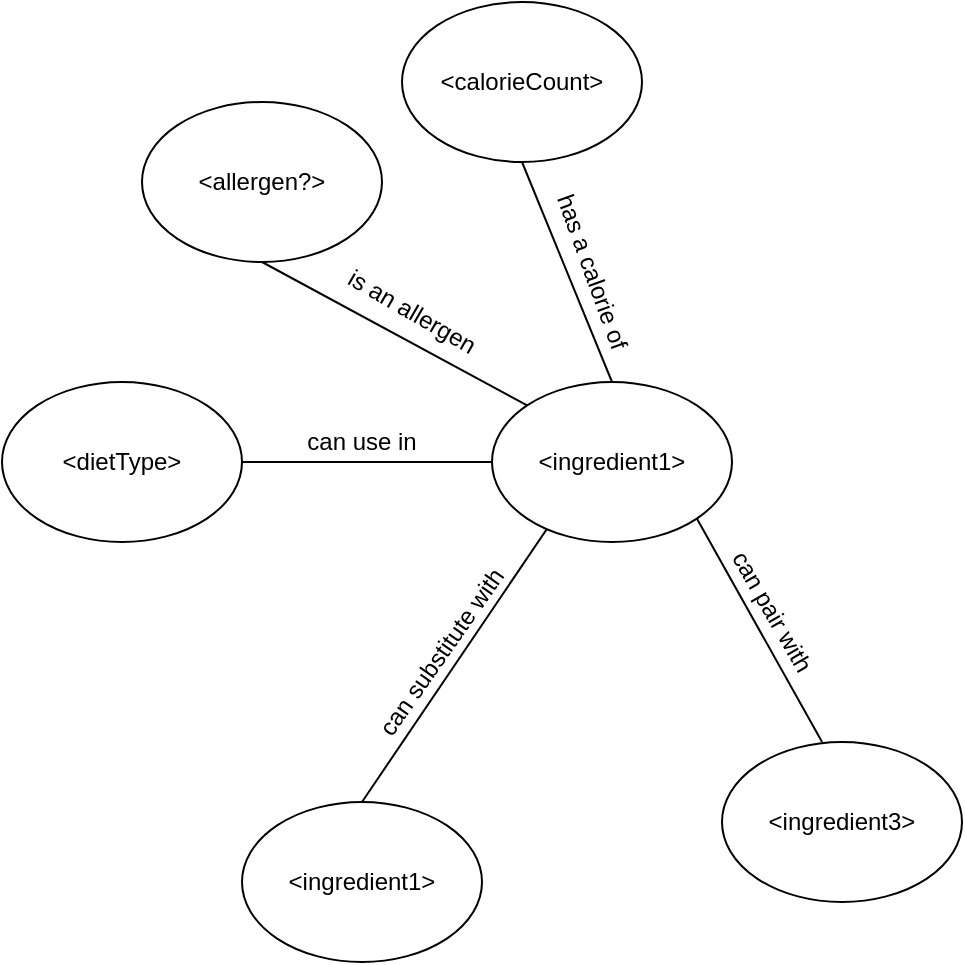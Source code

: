 <mxfile version="24.4.13" type="github">
  <diagram name="Page-1" id="ej0RK8q4Kem6TgFinepa">
    <mxGraphModel dx="696" dy="395" grid="1" gridSize="10" guides="1" tooltips="1" connect="1" arrows="1" fold="1" page="1" pageScale="1" pageWidth="850" pageHeight="1100" math="0" shadow="0">
      <root>
        <mxCell id="0" />
        <mxCell id="1" parent="0" />
        <mxCell id="QXm4yxE0TvCzbE2h7ek6-1" value="&amp;lt;ingredient1&amp;gt;" style="ellipse;whiteSpace=wrap;html=1;" vertex="1" parent="1">
          <mxGeometry x="365" y="270" width="120" height="80" as="geometry" />
        </mxCell>
        <mxCell id="QXm4yxE0TvCzbE2h7ek6-2" value="&amp;lt;ingredient1&amp;gt;" style="ellipse;whiteSpace=wrap;html=1;" vertex="1" parent="1">
          <mxGeometry x="240" y="480" width="120" height="80" as="geometry" />
        </mxCell>
        <mxCell id="QXm4yxE0TvCzbE2h7ek6-3" value="&amp;lt;ingredient3&amp;gt;" style="ellipse;whiteSpace=wrap;html=1;" vertex="1" parent="1">
          <mxGeometry x="480" y="450" width="120" height="80" as="geometry" />
        </mxCell>
        <mxCell id="QXm4yxE0TvCzbE2h7ek6-4" value="" style="endArrow=none;html=1;rounded=0;exitX=0.5;exitY=0;exitDx=0;exitDy=0;entryX=0.228;entryY=0.92;entryDx=0;entryDy=0;entryPerimeter=0;" edge="1" parent="1" source="QXm4yxE0TvCzbE2h7ek6-2" target="QXm4yxE0TvCzbE2h7ek6-1">
          <mxGeometry width="50" height="50" relative="1" as="geometry">
            <mxPoint x="400" y="320" as="sourcePoint" />
            <mxPoint x="450" y="270" as="targetPoint" />
          </mxGeometry>
        </mxCell>
        <mxCell id="QXm4yxE0TvCzbE2h7ek6-5" value="" style="endArrow=none;html=1;rounded=0;exitX=0.417;exitY=0;exitDx=0;exitDy=0;entryX=1;entryY=1;entryDx=0;entryDy=0;exitPerimeter=0;" edge="1" parent="1" source="QXm4yxE0TvCzbE2h7ek6-3" target="QXm4yxE0TvCzbE2h7ek6-1">
          <mxGeometry width="50" height="50" relative="1" as="geometry">
            <mxPoint x="330" y="460" as="sourcePoint" />
            <mxPoint x="402" y="354" as="targetPoint" />
          </mxGeometry>
        </mxCell>
        <mxCell id="QXm4yxE0TvCzbE2h7ek6-6" value="&amp;lt;allergen?&amp;gt;" style="ellipse;whiteSpace=wrap;html=1;" vertex="1" parent="1">
          <mxGeometry x="190" y="130" width="120" height="80" as="geometry" />
        </mxCell>
        <mxCell id="QXm4yxE0TvCzbE2h7ek6-7" value="&amp;lt;dietType&amp;gt;" style="ellipse;whiteSpace=wrap;html=1;" vertex="1" parent="1">
          <mxGeometry x="120" y="270" width="120" height="80" as="geometry" />
        </mxCell>
        <mxCell id="QXm4yxE0TvCzbE2h7ek6-8" value="" style="endArrow=none;html=1;rounded=0;exitX=0;exitY=0;exitDx=0;exitDy=0;entryX=0.5;entryY=1;entryDx=0;entryDy=0;" edge="1" parent="1" source="QXm4yxE0TvCzbE2h7ek6-1" target="QXm4yxE0TvCzbE2h7ek6-6">
          <mxGeometry width="50" height="50" relative="1" as="geometry">
            <mxPoint x="330" y="460" as="sourcePoint" />
            <mxPoint x="402" y="354" as="targetPoint" />
          </mxGeometry>
        </mxCell>
        <mxCell id="QXm4yxE0TvCzbE2h7ek6-9" value="is an allergen" style="text;html=1;align=center;verticalAlign=middle;whiteSpace=wrap;rounded=0;rotation=30;" vertex="1" parent="1">
          <mxGeometry x="285" y="220" width="80" height="30" as="geometry" />
        </mxCell>
        <mxCell id="QXm4yxE0TvCzbE2h7ek6-10" value="can pair with" style="text;html=1;align=center;verticalAlign=middle;whiteSpace=wrap;rounded=0;rotation=60;" vertex="1" parent="1">
          <mxGeometry x="460" y="370" width="90" height="30" as="geometry" />
        </mxCell>
        <mxCell id="QXm4yxE0TvCzbE2h7ek6-11" value="can substitute with" style="text;html=1;align=center;verticalAlign=middle;whiteSpace=wrap;rounded=0;rotation=-55;" vertex="1" parent="1">
          <mxGeometry x="280" y="390" width="120" height="30" as="geometry" />
        </mxCell>
        <mxCell id="QXm4yxE0TvCzbE2h7ek6-13" value="" style="endArrow=none;html=1;rounded=0;exitX=1;exitY=0.5;exitDx=0;exitDy=0;entryX=0;entryY=0.5;entryDx=0;entryDy=0;" edge="1" parent="1" source="QXm4yxE0TvCzbE2h7ek6-7" target="QXm4yxE0TvCzbE2h7ek6-1">
          <mxGeometry width="50" height="50" relative="1" as="geometry">
            <mxPoint x="310" y="490" as="sourcePoint" />
            <mxPoint x="402" y="354" as="targetPoint" />
          </mxGeometry>
        </mxCell>
        <mxCell id="QXm4yxE0TvCzbE2h7ek6-14" value="can use in" style="text;html=1;align=center;verticalAlign=middle;whiteSpace=wrap;rounded=0;rotation=0;" vertex="1" parent="1">
          <mxGeometry x="260" y="285" width="80" height="30" as="geometry" />
        </mxCell>
        <mxCell id="QXm4yxE0TvCzbE2h7ek6-17" value="&amp;lt;calorieCount&amp;gt;" style="ellipse;whiteSpace=wrap;html=1;" vertex="1" parent="1">
          <mxGeometry x="320" y="80" width="120" height="80" as="geometry" />
        </mxCell>
        <mxCell id="QXm4yxE0TvCzbE2h7ek6-18" value="" style="endArrow=none;html=1;rounded=0;exitX=0.5;exitY=0;exitDx=0;exitDy=0;entryX=0.5;entryY=1;entryDx=0;entryDy=0;" edge="1" parent="1" source="QXm4yxE0TvCzbE2h7ek6-1" target="QXm4yxE0TvCzbE2h7ek6-17">
          <mxGeometry width="50" height="50" relative="1" as="geometry">
            <mxPoint x="393" y="292" as="sourcePoint" />
            <mxPoint x="260" y="220" as="targetPoint" />
          </mxGeometry>
        </mxCell>
        <mxCell id="QXm4yxE0TvCzbE2h7ek6-19" value="has a calorie of" style="text;html=1;align=center;verticalAlign=middle;whiteSpace=wrap;rounded=0;rotation=70;" vertex="1" parent="1">
          <mxGeometry x="365" y="200" width="100" height="30" as="geometry" />
        </mxCell>
      </root>
    </mxGraphModel>
  </diagram>
</mxfile>
